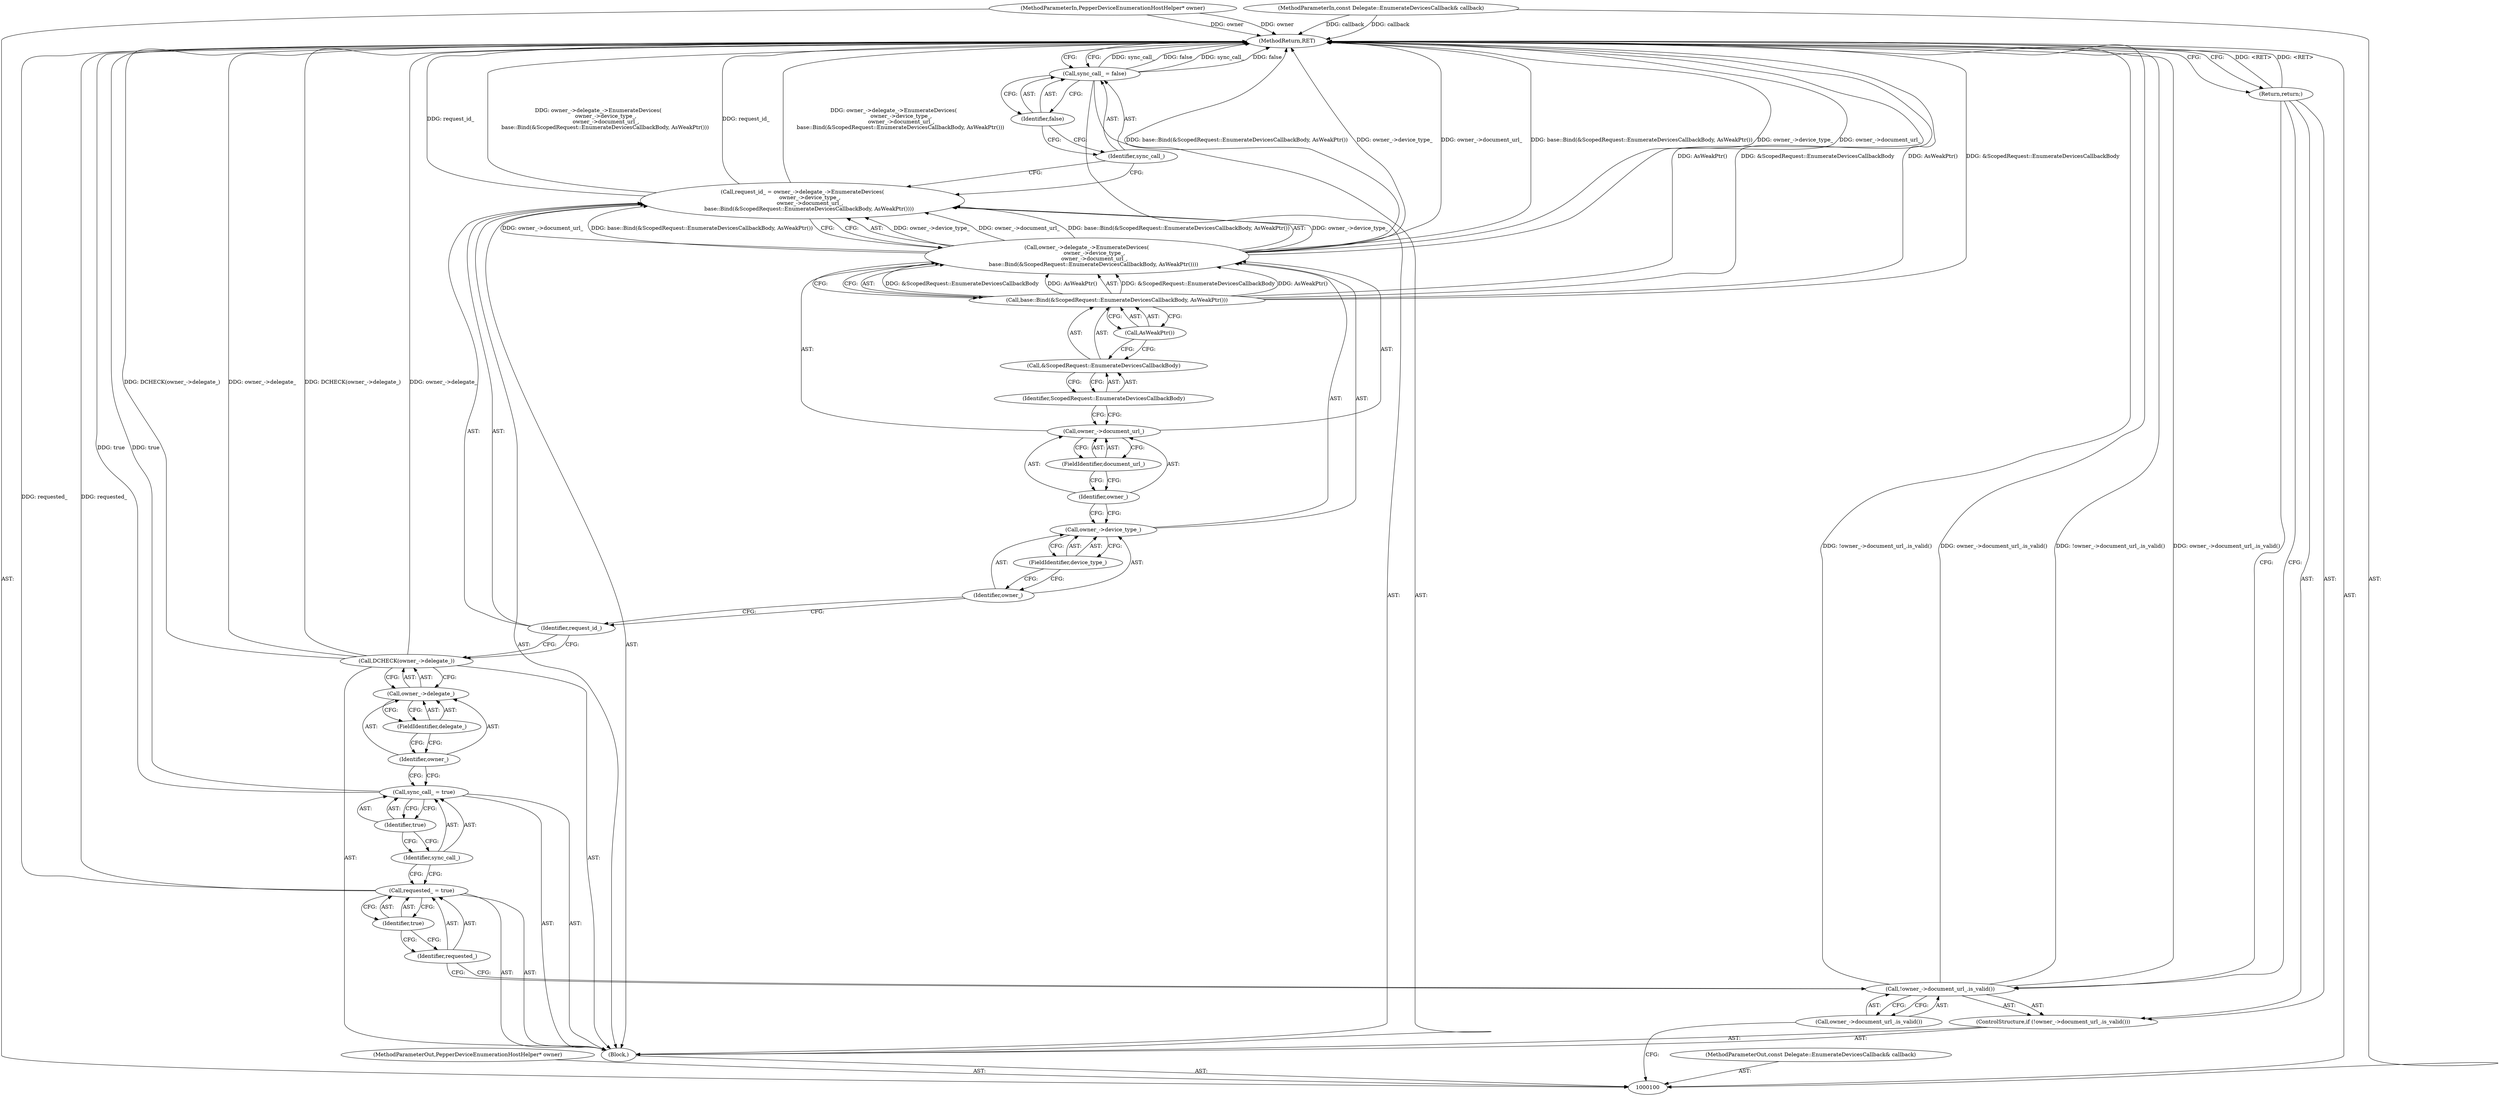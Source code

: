 digraph "0_Chrome_3a2cf7d1376ae33054b878232fb38b8fbed29e31_0" {
"1000101" [label="(MethodParameterIn,PepperDeviceEnumerationHostHelper* owner)"];
"1000180" [label="(MethodParameterOut,PepperDeviceEnumerationHostHelper* owner)"];
"1000134" [label="(MethodReturn,RET)"];
"1000110" [label="(Identifier,true)"];
"1000108" [label="(Call,requested_ = true)"];
"1000109" [label="(Identifier,requested_)"];
"1000113" [label="(Identifier,true)"];
"1000111" [label="(Call,sync_call_ = true)"];
"1000112" [label="(Identifier,sync_call_)"];
"1000115" [label="(Call,owner_->delegate_)"];
"1000116" [label="(Identifier,owner_)"];
"1000117" [label="(FieldIdentifier,delegate_)"];
"1000114" [label="(Call,DCHECK(owner_->delegate_))"];
"1000120" [label="(Call,owner_->delegate_->EnumerateDevices(\n         owner_->device_type_,\n         owner_->document_url_,\n        base::Bind(&ScopedRequest::EnumerateDevicesCallbackBody, AsWeakPtr())))"];
"1000118" [label="(Call,request_id_ = owner_->delegate_->EnumerateDevices(\n         owner_->device_type_,\n         owner_->document_url_,\n        base::Bind(&ScopedRequest::EnumerateDevicesCallbackBody, AsWeakPtr())))"];
"1000119" [label="(Identifier,request_id_)"];
"1000123" [label="(FieldIdentifier,device_type_)"];
"1000121" [label="(Call,owner_->device_type_)"];
"1000122" [label="(Identifier,owner_)"];
"1000126" [label="(FieldIdentifier,document_url_)"];
"1000124" [label="(Call,owner_->document_url_)"];
"1000125" [label="(Identifier,owner_)"];
"1000128" [label="(Call,&ScopedRequest::EnumerateDevicesCallbackBody)"];
"1000129" [label="(Identifier,ScopedRequest::EnumerateDevicesCallbackBody)"];
"1000130" [label="(Call,AsWeakPtr())"];
"1000127" [label="(Call,base::Bind(&ScopedRequest::EnumerateDevicesCallbackBody, AsWeakPtr()))"];
"1000133" [label="(Identifier,false)"];
"1000131" [label="(Call,sync_call_ = false)"];
"1000132" [label="(Identifier,sync_call_)"];
"1000102" [label="(MethodParameterIn,const Delegate::EnumerateDevicesCallback& callback)"];
"1000181" [label="(MethodParameterOut,const Delegate::EnumerateDevicesCallback& callback)"];
"1000103" [label="(Block,)"];
"1000104" [label="(ControlStructure,if (!owner_->document_url_.is_valid()))"];
"1000105" [label="(Call,!owner_->document_url_.is_valid())"];
"1000106" [label="(Call,owner_->document_url_.is_valid())"];
"1000107" [label="(Return,return;)"];
"1000101" -> "1000100"  [label="AST: "];
"1000101" -> "1000134"  [label="DDG: owner"];
"1000180" -> "1000100"  [label="AST: "];
"1000134" -> "1000100"  [label="AST: "];
"1000134" -> "1000107"  [label="CFG: "];
"1000134" -> "1000131"  [label="CFG: "];
"1000127" -> "1000134"  [label="DDG: AsWeakPtr()"];
"1000127" -> "1000134"  [label="DDG: &ScopedRequest::EnumerateDevicesCallbackBody"];
"1000105" -> "1000134"  [label="DDG: !owner_->document_url_.is_valid()"];
"1000105" -> "1000134"  [label="DDG: owner_->document_url_.is_valid()"];
"1000114" -> "1000134"  [label="DDG: DCHECK(owner_->delegate_)"];
"1000114" -> "1000134"  [label="DDG: owner_->delegate_"];
"1000131" -> "1000134"  [label="DDG: sync_call_"];
"1000131" -> "1000134"  [label="DDG: false"];
"1000120" -> "1000134"  [label="DDG: base::Bind(&ScopedRequest::EnumerateDevicesCallbackBody, AsWeakPtr())"];
"1000120" -> "1000134"  [label="DDG: owner_->device_type_"];
"1000120" -> "1000134"  [label="DDG: owner_->document_url_"];
"1000118" -> "1000134"  [label="DDG: request_id_"];
"1000118" -> "1000134"  [label="DDG: owner_->delegate_->EnumerateDevices(\n         owner_->device_type_,\n         owner_->document_url_,\n        base::Bind(&ScopedRequest::EnumerateDevicesCallbackBody, AsWeakPtr()))"];
"1000102" -> "1000134"  [label="DDG: callback"];
"1000111" -> "1000134"  [label="DDG: true"];
"1000101" -> "1000134"  [label="DDG: owner"];
"1000108" -> "1000134"  [label="DDG: requested_"];
"1000107" -> "1000134"  [label="DDG: <RET>"];
"1000110" -> "1000108"  [label="AST: "];
"1000110" -> "1000109"  [label="CFG: "];
"1000108" -> "1000110"  [label="CFG: "];
"1000108" -> "1000103"  [label="AST: "];
"1000108" -> "1000110"  [label="CFG: "];
"1000109" -> "1000108"  [label="AST: "];
"1000110" -> "1000108"  [label="AST: "];
"1000112" -> "1000108"  [label="CFG: "];
"1000108" -> "1000134"  [label="DDG: requested_"];
"1000109" -> "1000108"  [label="AST: "];
"1000109" -> "1000105"  [label="CFG: "];
"1000110" -> "1000109"  [label="CFG: "];
"1000113" -> "1000111"  [label="AST: "];
"1000113" -> "1000112"  [label="CFG: "];
"1000111" -> "1000113"  [label="CFG: "];
"1000111" -> "1000103"  [label="AST: "];
"1000111" -> "1000113"  [label="CFG: "];
"1000112" -> "1000111"  [label="AST: "];
"1000113" -> "1000111"  [label="AST: "];
"1000116" -> "1000111"  [label="CFG: "];
"1000111" -> "1000134"  [label="DDG: true"];
"1000112" -> "1000111"  [label="AST: "];
"1000112" -> "1000108"  [label="CFG: "];
"1000113" -> "1000112"  [label="CFG: "];
"1000115" -> "1000114"  [label="AST: "];
"1000115" -> "1000117"  [label="CFG: "];
"1000116" -> "1000115"  [label="AST: "];
"1000117" -> "1000115"  [label="AST: "];
"1000114" -> "1000115"  [label="CFG: "];
"1000116" -> "1000115"  [label="AST: "];
"1000116" -> "1000111"  [label="CFG: "];
"1000117" -> "1000116"  [label="CFG: "];
"1000117" -> "1000115"  [label="AST: "];
"1000117" -> "1000116"  [label="CFG: "];
"1000115" -> "1000117"  [label="CFG: "];
"1000114" -> "1000103"  [label="AST: "];
"1000114" -> "1000115"  [label="CFG: "];
"1000115" -> "1000114"  [label="AST: "];
"1000119" -> "1000114"  [label="CFG: "];
"1000114" -> "1000134"  [label="DDG: DCHECK(owner_->delegate_)"];
"1000114" -> "1000134"  [label="DDG: owner_->delegate_"];
"1000120" -> "1000118"  [label="AST: "];
"1000120" -> "1000127"  [label="CFG: "];
"1000121" -> "1000120"  [label="AST: "];
"1000124" -> "1000120"  [label="AST: "];
"1000127" -> "1000120"  [label="AST: "];
"1000118" -> "1000120"  [label="CFG: "];
"1000120" -> "1000134"  [label="DDG: base::Bind(&ScopedRequest::EnumerateDevicesCallbackBody, AsWeakPtr())"];
"1000120" -> "1000134"  [label="DDG: owner_->device_type_"];
"1000120" -> "1000134"  [label="DDG: owner_->document_url_"];
"1000120" -> "1000118"  [label="DDG: owner_->device_type_"];
"1000120" -> "1000118"  [label="DDG: owner_->document_url_"];
"1000120" -> "1000118"  [label="DDG: base::Bind(&ScopedRequest::EnumerateDevicesCallbackBody, AsWeakPtr())"];
"1000127" -> "1000120"  [label="DDG: &ScopedRequest::EnumerateDevicesCallbackBody"];
"1000127" -> "1000120"  [label="DDG: AsWeakPtr()"];
"1000118" -> "1000103"  [label="AST: "];
"1000118" -> "1000120"  [label="CFG: "];
"1000119" -> "1000118"  [label="AST: "];
"1000120" -> "1000118"  [label="AST: "];
"1000132" -> "1000118"  [label="CFG: "];
"1000118" -> "1000134"  [label="DDG: request_id_"];
"1000118" -> "1000134"  [label="DDG: owner_->delegate_->EnumerateDevices(\n         owner_->device_type_,\n         owner_->document_url_,\n        base::Bind(&ScopedRequest::EnumerateDevicesCallbackBody, AsWeakPtr()))"];
"1000120" -> "1000118"  [label="DDG: owner_->device_type_"];
"1000120" -> "1000118"  [label="DDG: owner_->document_url_"];
"1000120" -> "1000118"  [label="DDG: base::Bind(&ScopedRequest::EnumerateDevicesCallbackBody, AsWeakPtr())"];
"1000119" -> "1000118"  [label="AST: "];
"1000119" -> "1000114"  [label="CFG: "];
"1000122" -> "1000119"  [label="CFG: "];
"1000123" -> "1000121"  [label="AST: "];
"1000123" -> "1000122"  [label="CFG: "];
"1000121" -> "1000123"  [label="CFG: "];
"1000121" -> "1000120"  [label="AST: "];
"1000121" -> "1000123"  [label="CFG: "];
"1000122" -> "1000121"  [label="AST: "];
"1000123" -> "1000121"  [label="AST: "];
"1000125" -> "1000121"  [label="CFG: "];
"1000122" -> "1000121"  [label="AST: "];
"1000122" -> "1000119"  [label="CFG: "];
"1000123" -> "1000122"  [label="CFG: "];
"1000126" -> "1000124"  [label="AST: "];
"1000126" -> "1000125"  [label="CFG: "];
"1000124" -> "1000126"  [label="CFG: "];
"1000124" -> "1000120"  [label="AST: "];
"1000124" -> "1000126"  [label="CFG: "];
"1000125" -> "1000124"  [label="AST: "];
"1000126" -> "1000124"  [label="AST: "];
"1000129" -> "1000124"  [label="CFG: "];
"1000125" -> "1000124"  [label="AST: "];
"1000125" -> "1000121"  [label="CFG: "];
"1000126" -> "1000125"  [label="CFG: "];
"1000128" -> "1000127"  [label="AST: "];
"1000128" -> "1000129"  [label="CFG: "];
"1000129" -> "1000128"  [label="AST: "];
"1000130" -> "1000128"  [label="CFG: "];
"1000129" -> "1000128"  [label="AST: "];
"1000129" -> "1000124"  [label="CFG: "];
"1000128" -> "1000129"  [label="CFG: "];
"1000130" -> "1000127"  [label="AST: "];
"1000130" -> "1000128"  [label="CFG: "];
"1000127" -> "1000130"  [label="CFG: "];
"1000127" -> "1000120"  [label="AST: "];
"1000127" -> "1000130"  [label="CFG: "];
"1000128" -> "1000127"  [label="AST: "];
"1000130" -> "1000127"  [label="AST: "];
"1000120" -> "1000127"  [label="CFG: "];
"1000127" -> "1000134"  [label="DDG: AsWeakPtr()"];
"1000127" -> "1000134"  [label="DDG: &ScopedRequest::EnumerateDevicesCallbackBody"];
"1000127" -> "1000120"  [label="DDG: &ScopedRequest::EnumerateDevicesCallbackBody"];
"1000127" -> "1000120"  [label="DDG: AsWeakPtr()"];
"1000133" -> "1000131"  [label="AST: "];
"1000133" -> "1000132"  [label="CFG: "];
"1000131" -> "1000133"  [label="CFG: "];
"1000131" -> "1000103"  [label="AST: "];
"1000131" -> "1000133"  [label="CFG: "];
"1000132" -> "1000131"  [label="AST: "];
"1000133" -> "1000131"  [label="AST: "];
"1000134" -> "1000131"  [label="CFG: "];
"1000131" -> "1000134"  [label="DDG: sync_call_"];
"1000131" -> "1000134"  [label="DDG: false"];
"1000132" -> "1000131"  [label="AST: "];
"1000132" -> "1000118"  [label="CFG: "];
"1000133" -> "1000132"  [label="CFG: "];
"1000102" -> "1000100"  [label="AST: "];
"1000102" -> "1000134"  [label="DDG: callback"];
"1000181" -> "1000100"  [label="AST: "];
"1000103" -> "1000100"  [label="AST: "];
"1000104" -> "1000103"  [label="AST: "];
"1000108" -> "1000103"  [label="AST: "];
"1000111" -> "1000103"  [label="AST: "];
"1000114" -> "1000103"  [label="AST: "];
"1000118" -> "1000103"  [label="AST: "];
"1000131" -> "1000103"  [label="AST: "];
"1000104" -> "1000103"  [label="AST: "];
"1000105" -> "1000104"  [label="AST: "];
"1000107" -> "1000104"  [label="AST: "];
"1000105" -> "1000104"  [label="AST: "];
"1000105" -> "1000106"  [label="CFG: "];
"1000106" -> "1000105"  [label="AST: "];
"1000107" -> "1000105"  [label="CFG: "];
"1000109" -> "1000105"  [label="CFG: "];
"1000105" -> "1000134"  [label="DDG: !owner_->document_url_.is_valid()"];
"1000105" -> "1000134"  [label="DDG: owner_->document_url_.is_valid()"];
"1000106" -> "1000105"  [label="AST: "];
"1000106" -> "1000100"  [label="CFG: "];
"1000105" -> "1000106"  [label="CFG: "];
"1000107" -> "1000104"  [label="AST: "];
"1000107" -> "1000105"  [label="CFG: "];
"1000134" -> "1000107"  [label="CFG: "];
"1000107" -> "1000134"  [label="DDG: <RET>"];
}
